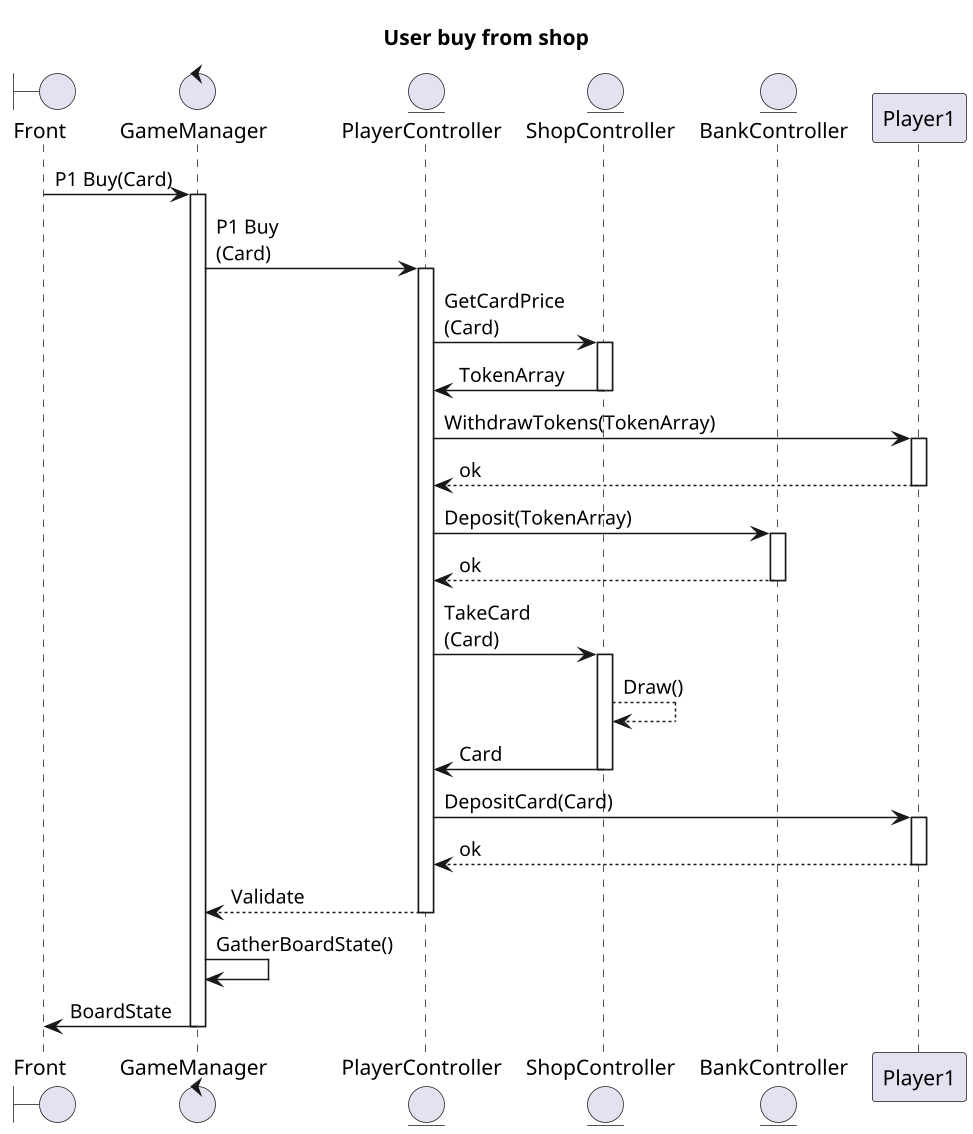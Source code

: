 @startuml Sequence Diagram
title User buy from shop
scale 1.5

boundary Front
control GameManager
entity PlayerController
entity ShopController
entity BankController


Front -> GameManager : P1 Buy(Card)
activate GameManager

GameManager -> PlayerController : P1 Buy\n(Card)
activate PlayerController



PlayerController -> ShopController : GetCardPrice\n(Card)
activate ShopController
PlayerController <- ShopController : TokenArray
deactivate ShopController

PlayerController -> Player1 : WithdrawTokens(TokenArray)
activate Player1
PlayerController <-- Player1 : ok
deactivate Player1

PlayerController -> BankController : Deposit(TokenArray)
activate BankController
PlayerController <-- BankController : ok
deactivate BankController

PlayerController -> ShopController : TakeCard\n(Card)
activate ShopController
ShopController --> ShopController : Draw()
PlayerController <- ShopController : Card
deactivate ShopController

PlayerController -> Player1 : DepositCard(Card)
activate Player1
PlayerController <-- Player1 : ok
deactivate Player1



PlayerController --> GameManager : Validate
deactivate PlayerController
GameManager -> GameManager : GatherBoardState()
GameManager -> Front : BoardState
deactivate GameManager


@enduml
